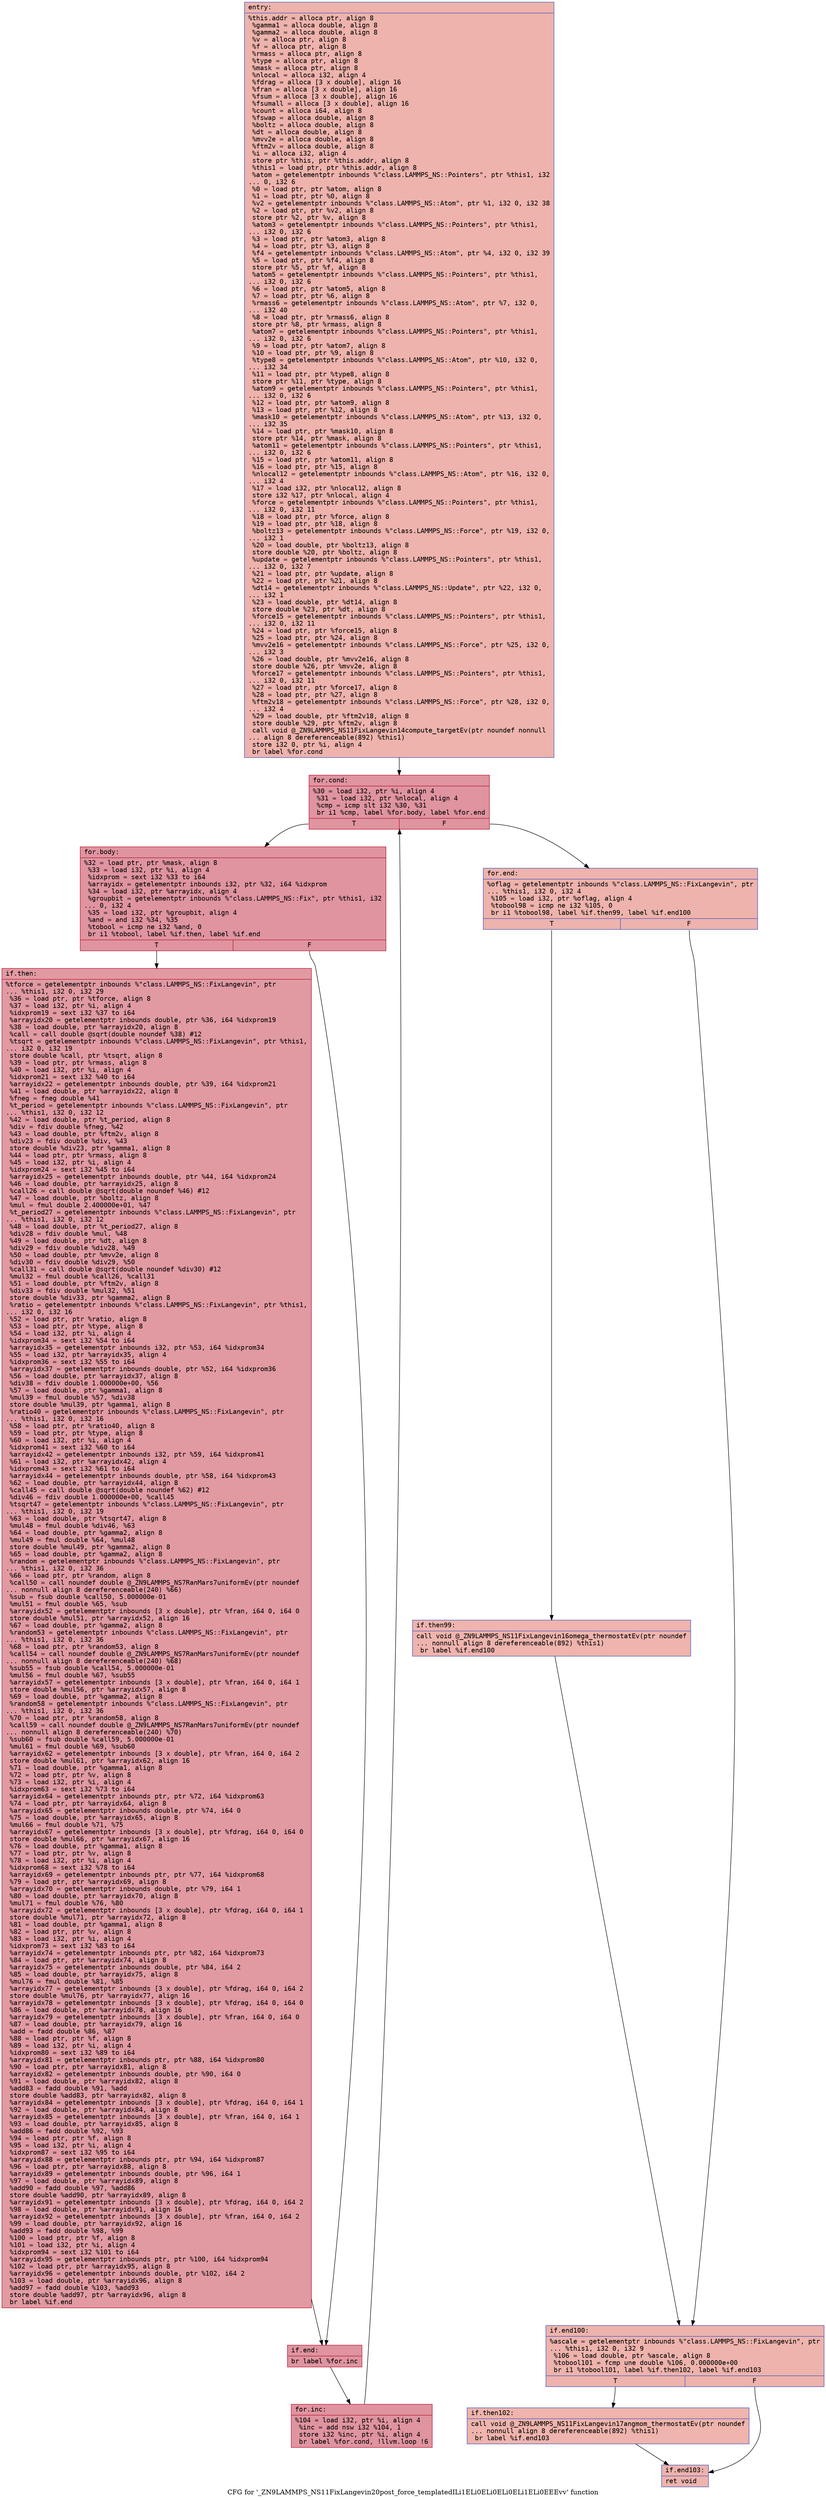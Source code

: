digraph "CFG for '_ZN9LAMMPS_NS11FixLangevin20post_force_templatedILi1ELi0ELi0ELi0ELi1ELi0EEEvv' function" {
	label="CFG for '_ZN9LAMMPS_NS11FixLangevin20post_force_templatedILi1ELi0ELi0ELi0ELi1ELi0EEEvv' function";

	Node0x55e6b1fd2960 [shape=record,color="#3d50c3ff", style=filled, fillcolor="#d6524470" fontname="Courier",label="{entry:\l|  %this.addr = alloca ptr, align 8\l  %gamma1 = alloca double, align 8\l  %gamma2 = alloca double, align 8\l  %v = alloca ptr, align 8\l  %f = alloca ptr, align 8\l  %rmass = alloca ptr, align 8\l  %type = alloca ptr, align 8\l  %mask = alloca ptr, align 8\l  %nlocal = alloca i32, align 4\l  %fdrag = alloca [3 x double], align 16\l  %fran = alloca [3 x double], align 16\l  %fsum = alloca [3 x double], align 16\l  %fsumall = alloca [3 x double], align 16\l  %count = alloca i64, align 8\l  %fswap = alloca double, align 8\l  %boltz = alloca double, align 8\l  %dt = alloca double, align 8\l  %mvv2e = alloca double, align 8\l  %ftm2v = alloca double, align 8\l  %i = alloca i32, align 4\l  store ptr %this, ptr %this.addr, align 8\l  %this1 = load ptr, ptr %this.addr, align 8\l  %atom = getelementptr inbounds %\"class.LAMMPS_NS::Pointers\", ptr %this1, i32\l... 0, i32 6\l  %0 = load ptr, ptr %atom, align 8\l  %1 = load ptr, ptr %0, align 8\l  %v2 = getelementptr inbounds %\"class.LAMMPS_NS::Atom\", ptr %1, i32 0, i32 38\l  %2 = load ptr, ptr %v2, align 8\l  store ptr %2, ptr %v, align 8\l  %atom3 = getelementptr inbounds %\"class.LAMMPS_NS::Pointers\", ptr %this1,\l... i32 0, i32 6\l  %3 = load ptr, ptr %atom3, align 8\l  %4 = load ptr, ptr %3, align 8\l  %f4 = getelementptr inbounds %\"class.LAMMPS_NS::Atom\", ptr %4, i32 0, i32 39\l  %5 = load ptr, ptr %f4, align 8\l  store ptr %5, ptr %f, align 8\l  %atom5 = getelementptr inbounds %\"class.LAMMPS_NS::Pointers\", ptr %this1,\l... i32 0, i32 6\l  %6 = load ptr, ptr %atom5, align 8\l  %7 = load ptr, ptr %6, align 8\l  %rmass6 = getelementptr inbounds %\"class.LAMMPS_NS::Atom\", ptr %7, i32 0,\l... i32 40\l  %8 = load ptr, ptr %rmass6, align 8\l  store ptr %8, ptr %rmass, align 8\l  %atom7 = getelementptr inbounds %\"class.LAMMPS_NS::Pointers\", ptr %this1,\l... i32 0, i32 6\l  %9 = load ptr, ptr %atom7, align 8\l  %10 = load ptr, ptr %9, align 8\l  %type8 = getelementptr inbounds %\"class.LAMMPS_NS::Atom\", ptr %10, i32 0,\l... i32 34\l  %11 = load ptr, ptr %type8, align 8\l  store ptr %11, ptr %type, align 8\l  %atom9 = getelementptr inbounds %\"class.LAMMPS_NS::Pointers\", ptr %this1,\l... i32 0, i32 6\l  %12 = load ptr, ptr %atom9, align 8\l  %13 = load ptr, ptr %12, align 8\l  %mask10 = getelementptr inbounds %\"class.LAMMPS_NS::Atom\", ptr %13, i32 0,\l... i32 35\l  %14 = load ptr, ptr %mask10, align 8\l  store ptr %14, ptr %mask, align 8\l  %atom11 = getelementptr inbounds %\"class.LAMMPS_NS::Pointers\", ptr %this1,\l... i32 0, i32 6\l  %15 = load ptr, ptr %atom11, align 8\l  %16 = load ptr, ptr %15, align 8\l  %nlocal12 = getelementptr inbounds %\"class.LAMMPS_NS::Atom\", ptr %16, i32 0,\l... i32 4\l  %17 = load i32, ptr %nlocal12, align 8\l  store i32 %17, ptr %nlocal, align 4\l  %force = getelementptr inbounds %\"class.LAMMPS_NS::Pointers\", ptr %this1,\l... i32 0, i32 11\l  %18 = load ptr, ptr %force, align 8\l  %19 = load ptr, ptr %18, align 8\l  %boltz13 = getelementptr inbounds %\"class.LAMMPS_NS::Force\", ptr %19, i32 0,\l... i32 1\l  %20 = load double, ptr %boltz13, align 8\l  store double %20, ptr %boltz, align 8\l  %update = getelementptr inbounds %\"class.LAMMPS_NS::Pointers\", ptr %this1,\l... i32 0, i32 7\l  %21 = load ptr, ptr %update, align 8\l  %22 = load ptr, ptr %21, align 8\l  %dt14 = getelementptr inbounds %\"class.LAMMPS_NS::Update\", ptr %22, i32 0,\l... i32 1\l  %23 = load double, ptr %dt14, align 8\l  store double %23, ptr %dt, align 8\l  %force15 = getelementptr inbounds %\"class.LAMMPS_NS::Pointers\", ptr %this1,\l... i32 0, i32 11\l  %24 = load ptr, ptr %force15, align 8\l  %25 = load ptr, ptr %24, align 8\l  %mvv2e16 = getelementptr inbounds %\"class.LAMMPS_NS::Force\", ptr %25, i32 0,\l... i32 3\l  %26 = load double, ptr %mvv2e16, align 8\l  store double %26, ptr %mvv2e, align 8\l  %force17 = getelementptr inbounds %\"class.LAMMPS_NS::Pointers\", ptr %this1,\l... i32 0, i32 11\l  %27 = load ptr, ptr %force17, align 8\l  %28 = load ptr, ptr %27, align 8\l  %ftm2v18 = getelementptr inbounds %\"class.LAMMPS_NS::Force\", ptr %28, i32 0,\l... i32 4\l  %29 = load double, ptr %ftm2v18, align 8\l  store double %29, ptr %ftm2v, align 8\l  call void @_ZN9LAMMPS_NS11FixLangevin14compute_targetEv(ptr noundef nonnull\l... align 8 dereferenceable(892) %this1)\l  store i32 0, ptr %i, align 4\l  br label %for.cond\l}"];
	Node0x55e6b1fd2960 -> Node0x55e6b1fde1e0[tooltip="entry -> for.cond\nProbability 100.00%" ];
	Node0x55e6b1fde1e0 [shape=record,color="#b70d28ff", style=filled, fillcolor="#b70d2870" fontname="Courier",label="{for.cond:\l|  %30 = load i32, ptr %i, align 4\l  %31 = load i32, ptr %nlocal, align 4\l  %cmp = icmp slt i32 %30, %31\l  br i1 %cmp, label %for.body, label %for.end\l|{<s0>T|<s1>F}}"];
	Node0x55e6b1fde1e0:s0 -> Node0x55e6b1fde460[tooltip="for.cond -> for.body\nProbability 96.88%" ];
	Node0x55e6b1fde1e0:s1 -> Node0x55e6b1fde4e0[tooltip="for.cond -> for.end\nProbability 3.12%" ];
	Node0x55e6b1fde460 [shape=record,color="#b70d28ff", style=filled, fillcolor="#b70d2870" fontname="Courier",label="{for.body:\l|  %32 = load ptr, ptr %mask, align 8\l  %33 = load i32, ptr %i, align 4\l  %idxprom = sext i32 %33 to i64\l  %arrayidx = getelementptr inbounds i32, ptr %32, i64 %idxprom\l  %34 = load i32, ptr %arrayidx, align 4\l  %groupbit = getelementptr inbounds %\"class.LAMMPS_NS::Fix\", ptr %this1, i32\l... 0, i32 4\l  %35 = load i32, ptr %groupbit, align 4\l  %and = and i32 %34, %35\l  %tobool = icmp ne i32 %and, 0\l  br i1 %tobool, label %if.then, label %if.end\l|{<s0>T|<s1>F}}"];
	Node0x55e6b1fde460:s0 -> Node0x55e6b1fdbd60[tooltip="for.body -> if.then\nProbability 62.50%" ];
	Node0x55e6b1fde460:s1 -> Node0x55e6b1fdef30[tooltip="for.body -> if.end\nProbability 37.50%" ];
	Node0x55e6b1fdbd60 [shape=record,color="#b70d28ff", style=filled, fillcolor="#bb1b2c70" fontname="Courier",label="{if.then:\l|  %tforce = getelementptr inbounds %\"class.LAMMPS_NS::FixLangevin\", ptr\l... %this1, i32 0, i32 29\l  %36 = load ptr, ptr %tforce, align 8\l  %37 = load i32, ptr %i, align 4\l  %idxprom19 = sext i32 %37 to i64\l  %arrayidx20 = getelementptr inbounds double, ptr %36, i64 %idxprom19\l  %38 = load double, ptr %arrayidx20, align 8\l  %call = call double @sqrt(double noundef %38) #12\l  %tsqrt = getelementptr inbounds %\"class.LAMMPS_NS::FixLangevin\", ptr %this1,\l... i32 0, i32 19\l  store double %call, ptr %tsqrt, align 8\l  %39 = load ptr, ptr %rmass, align 8\l  %40 = load i32, ptr %i, align 4\l  %idxprom21 = sext i32 %40 to i64\l  %arrayidx22 = getelementptr inbounds double, ptr %39, i64 %idxprom21\l  %41 = load double, ptr %arrayidx22, align 8\l  %fneg = fneg double %41\l  %t_period = getelementptr inbounds %\"class.LAMMPS_NS::FixLangevin\", ptr\l... %this1, i32 0, i32 12\l  %42 = load double, ptr %t_period, align 8\l  %div = fdiv double %fneg, %42\l  %43 = load double, ptr %ftm2v, align 8\l  %div23 = fdiv double %div, %43\l  store double %div23, ptr %gamma1, align 8\l  %44 = load ptr, ptr %rmass, align 8\l  %45 = load i32, ptr %i, align 4\l  %idxprom24 = sext i32 %45 to i64\l  %arrayidx25 = getelementptr inbounds double, ptr %44, i64 %idxprom24\l  %46 = load double, ptr %arrayidx25, align 8\l  %call26 = call double @sqrt(double noundef %46) #12\l  %47 = load double, ptr %boltz, align 8\l  %mul = fmul double 2.400000e+01, %47\l  %t_period27 = getelementptr inbounds %\"class.LAMMPS_NS::FixLangevin\", ptr\l... %this1, i32 0, i32 12\l  %48 = load double, ptr %t_period27, align 8\l  %div28 = fdiv double %mul, %48\l  %49 = load double, ptr %dt, align 8\l  %div29 = fdiv double %div28, %49\l  %50 = load double, ptr %mvv2e, align 8\l  %div30 = fdiv double %div29, %50\l  %call31 = call double @sqrt(double noundef %div30) #12\l  %mul32 = fmul double %call26, %call31\l  %51 = load double, ptr %ftm2v, align 8\l  %div33 = fdiv double %mul32, %51\l  store double %div33, ptr %gamma2, align 8\l  %ratio = getelementptr inbounds %\"class.LAMMPS_NS::FixLangevin\", ptr %this1,\l... i32 0, i32 16\l  %52 = load ptr, ptr %ratio, align 8\l  %53 = load ptr, ptr %type, align 8\l  %54 = load i32, ptr %i, align 4\l  %idxprom34 = sext i32 %54 to i64\l  %arrayidx35 = getelementptr inbounds i32, ptr %53, i64 %idxprom34\l  %55 = load i32, ptr %arrayidx35, align 4\l  %idxprom36 = sext i32 %55 to i64\l  %arrayidx37 = getelementptr inbounds double, ptr %52, i64 %idxprom36\l  %56 = load double, ptr %arrayidx37, align 8\l  %div38 = fdiv double 1.000000e+00, %56\l  %57 = load double, ptr %gamma1, align 8\l  %mul39 = fmul double %57, %div38\l  store double %mul39, ptr %gamma1, align 8\l  %ratio40 = getelementptr inbounds %\"class.LAMMPS_NS::FixLangevin\", ptr\l... %this1, i32 0, i32 16\l  %58 = load ptr, ptr %ratio40, align 8\l  %59 = load ptr, ptr %type, align 8\l  %60 = load i32, ptr %i, align 4\l  %idxprom41 = sext i32 %60 to i64\l  %arrayidx42 = getelementptr inbounds i32, ptr %59, i64 %idxprom41\l  %61 = load i32, ptr %arrayidx42, align 4\l  %idxprom43 = sext i32 %61 to i64\l  %arrayidx44 = getelementptr inbounds double, ptr %58, i64 %idxprom43\l  %62 = load double, ptr %arrayidx44, align 8\l  %call45 = call double @sqrt(double noundef %62) #12\l  %div46 = fdiv double 1.000000e+00, %call45\l  %tsqrt47 = getelementptr inbounds %\"class.LAMMPS_NS::FixLangevin\", ptr\l... %this1, i32 0, i32 19\l  %63 = load double, ptr %tsqrt47, align 8\l  %mul48 = fmul double %div46, %63\l  %64 = load double, ptr %gamma2, align 8\l  %mul49 = fmul double %64, %mul48\l  store double %mul49, ptr %gamma2, align 8\l  %65 = load double, ptr %gamma2, align 8\l  %random = getelementptr inbounds %\"class.LAMMPS_NS::FixLangevin\", ptr\l... %this1, i32 0, i32 36\l  %66 = load ptr, ptr %random, align 8\l  %call50 = call noundef double @_ZN9LAMMPS_NS7RanMars7uniformEv(ptr noundef\l... nonnull align 8 dereferenceable(240) %66)\l  %sub = fsub double %call50, 5.000000e-01\l  %mul51 = fmul double %65, %sub\l  %arrayidx52 = getelementptr inbounds [3 x double], ptr %fran, i64 0, i64 0\l  store double %mul51, ptr %arrayidx52, align 16\l  %67 = load double, ptr %gamma2, align 8\l  %random53 = getelementptr inbounds %\"class.LAMMPS_NS::FixLangevin\", ptr\l... %this1, i32 0, i32 36\l  %68 = load ptr, ptr %random53, align 8\l  %call54 = call noundef double @_ZN9LAMMPS_NS7RanMars7uniformEv(ptr noundef\l... nonnull align 8 dereferenceable(240) %68)\l  %sub55 = fsub double %call54, 5.000000e-01\l  %mul56 = fmul double %67, %sub55\l  %arrayidx57 = getelementptr inbounds [3 x double], ptr %fran, i64 0, i64 1\l  store double %mul56, ptr %arrayidx57, align 8\l  %69 = load double, ptr %gamma2, align 8\l  %random58 = getelementptr inbounds %\"class.LAMMPS_NS::FixLangevin\", ptr\l... %this1, i32 0, i32 36\l  %70 = load ptr, ptr %random58, align 8\l  %call59 = call noundef double @_ZN9LAMMPS_NS7RanMars7uniformEv(ptr noundef\l... nonnull align 8 dereferenceable(240) %70)\l  %sub60 = fsub double %call59, 5.000000e-01\l  %mul61 = fmul double %69, %sub60\l  %arrayidx62 = getelementptr inbounds [3 x double], ptr %fran, i64 0, i64 2\l  store double %mul61, ptr %arrayidx62, align 16\l  %71 = load double, ptr %gamma1, align 8\l  %72 = load ptr, ptr %v, align 8\l  %73 = load i32, ptr %i, align 4\l  %idxprom63 = sext i32 %73 to i64\l  %arrayidx64 = getelementptr inbounds ptr, ptr %72, i64 %idxprom63\l  %74 = load ptr, ptr %arrayidx64, align 8\l  %arrayidx65 = getelementptr inbounds double, ptr %74, i64 0\l  %75 = load double, ptr %arrayidx65, align 8\l  %mul66 = fmul double %71, %75\l  %arrayidx67 = getelementptr inbounds [3 x double], ptr %fdrag, i64 0, i64 0\l  store double %mul66, ptr %arrayidx67, align 16\l  %76 = load double, ptr %gamma1, align 8\l  %77 = load ptr, ptr %v, align 8\l  %78 = load i32, ptr %i, align 4\l  %idxprom68 = sext i32 %78 to i64\l  %arrayidx69 = getelementptr inbounds ptr, ptr %77, i64 %idxprom68\l  %79 = load ptr, ptr %arrayidx69, align 8\l  %arrayidx70 = getelementptr inbounds double, ptr %79, i64 1\l  %80 = load double, ptr %arrayidx70, align 8\l  %mul71 = fmul double %76, %80\l  %arrayidx72 = getelementptr inbounds [3 x double], ptr %fdrag, i64 0, i64 1\l  store double %mul71, ptr %arrayidx72, align 8\l  %81 = load double, ptr %gamma1, align 8\l  %82 = load ptr, ptr %v, align 8\l  %83 = load i32, ptr %i, align 4\l  %idxprom73 = sext i32 %83 to i64\l  %arrayidx74 = getelementptr inbounds ptr, ptr %82, i64 %idxprom73\l  %84 = load ptr, ptr %arrayidx74, align 8\l  %arrayidx75 = getelementptr inbounds double, ptr %84, i64 2\l  %85 = load double, ptr %arrayidx75, align 8\l  %mul76 = fmul double %81, %85\l  %arrayidx77 = getelementptr inbounds [3 x double], ptr %fdrag, i64 0, i64 2\l  store double %mul76, ptr %arrayidx77, align 16\l  %arrayidx78 = getelementptr inbounds [3 x double], ptr %fdrag, i64 0, i64 0\l  %86 = load double, ptr %arrayidx78, align 16\l  %arrayidx79 = getelementptr inbounds [3 x double], ptr %fran, i64 0, i64 0\l  %87 = load double, ptr %arrayidx79, align 16\l  %add = fadd double %86, %87\l  %88 = load ptr, ptr %f, align 8\l  %89 = load i32, ptr %i, align 4\l  %idxprom80 = sext i32 %89 to i64\l  %arrayidx81 = getelementptr inbounds ptr, ptr %88, i64 %idxprom80\l  %90 = load ptr, ptr %arrayidx81, align 8\l  %arrayidx82 = getelementptr inbounds double, ptr %90, i64 0\l  %91 = load double, ptr %arrayidx82, align 8\l  %add83 = fadd double %91, %add\l  store double %add83, ptr %arrayidx82, align 8\l  %arrayidx84 = getelementptr inbounds [3 x double], ptr %fdrag, i64 0, i64 1\l  %92 = load double, ptr %arrayidx84, align 8\l  %arrayidx85 = getelementptr inbounds [3 x double], ptr %fran, i64 0, i64 1\l  %93 = load double, ptr %arrayidx85, align 8\l  %add86 = fadd double %92, %93\l  %94 = load ptr, ptr %f, align 8\l  %95 = load i32, ptr %i, align 4\l  %idxprom87 = sext i32 %95 to i64\l  %arrayidx88 = getelementptr inbounds ptr, ptr %94, i64 %idxprom87\l  %96 = load ptr, ptr %arrayidx88, align 8\l  %arrayidx89 = getelementptr inbounds double, ptr %96, i64 1\l  %97 = load double, ptr %arrayidx89, align 8\l  %add90 = fadd double %97, %add86\l  store double %add90, ptr %arrayidx89, align 8\l  %arrayidx91 = getelementptr inbounds [3 x double], ptr %fdrag, i64 0, i64 2\l  %98 = load double, ptr %arrayidx91, align 16\l  %arrayidx92 = getelementptr inbounds [3 x double], ptr %fran, i64 0, i64 2\l  %99 = load double, ptr %arrayidx92, align 16\l  %add93 = fadd double %98, %99\l  %100 = load ptr, ptr %f, align 8\l  %101 = load i32, ptr %i, align 4\l  %idxprom94 = sext i32 %101 to i64\l  %arrayidx95 = getelementptr inbounds ptr, ptr %100, i64 %idxprom94\l  %102 = load ptr, ptr %arrayidx95, align 8\l  %arrayidx96 = getelementptr inbounds double, ptr %102, i64 2\l  %103 = load double, ptr %arrayidx96, align 8\l  %add97 = fadd double %103, %add93\l  store double %add97, ptr %arrayidx96, align 8\l  br label %if.end\l}"];
	Node0x55e6b1fdbd60 -> Node0x55e6b1fdef30[tooltip="if.then -> if.end\nProbability 100.00%" ];
	Node0x55e6b1fdef30 [shape=record,color="#b70d28ff", style=filled, fillcolor="#b70d2870" fontname="Courier",label="{if.end:\l|  br label %for.inc\l}"];
	Node0x55e6b1fdef30 -> Node0x55e6b1fe7930[tooltip="if.end -> for.inc\nProbability 100.00%" ];
	Node0x55e6b1fe7930 [shape=record,color="#b70d28ff", style=filled, fillcolor="#b70d2870" fontname="Courier",label="{for.inc:\l|  %104 = load i32, ptr %i, align 4\l  %inc = add nsw i32 %104, 1\l  store i32 %inc, ptr %i, align 4\l  br label %for.cond, !llvm.loop !6\l}"];
	Node0x55e6b1fe7930 -> Node0x55e6b1fde1e0[tooltip="for.inc -> for.cond\nProbability 100.00%" ];
	Node0x55e6b1fde4e0 [shape=record,color="#3d50c3ff", style=filled, fillcolor="#d6524470" fontname="Courier",label="{for.end:\l|  %oflag = getelementptr inbounds %\"class.LAMMPS_NS::FixLangevin\", ptr\l... %this1, i32 0, i32 4\l  %105 = load i32, ptr %oflag, align 4\l  %tobool98 = icmp ne i32 %105, 0\l  br i1 %tobool98, label %if.then99, label %if.end100\l|{<s0>T|<s1>F}}"];
	Node0x55e6b1fde4e0:s0 -> Node0x55e6b1fe7f40[tooltip="for.end -> if.then99\nProbability 62.50%" ];
	Node0x55e6b1fde4e0:s1 -> Node0x55e6b1fe7fc0[tooltip="for.end -> if.end100\nProbability 37.50%" ];
	Node0x55e6b1fe7f40 [shape=record,color="#3d50c3ff", style=filled, fillcolor="#d8564670" fontname="Courier",label="{if.then99:\l|  call void @_ZN9LAMMPS_NS11FixLangevin16omega_thermostatEv(ptr noundef\l... nonnull align 8 dereferenceable(892) %this1)\l  br label %if.end100\l}"];
	Node0x55e6b1fe7f40 -> Node0x55e6b1fe7fc0[tooltip="if.then99 -> if.end100\nProbability 100.00%" ];
	Node0x55e6b1fe7fc0 [shape=record,color="#3d50c3ff", style=filled, fillcolor="#d6524470" fontname="Courier",label="{if.end100:\l|  %ascale = getelementptr inbounds %\"class.LAMMPS_NS::FixLangevin\", ptr\l... %this1, i32 0, i32 9\l  %106 = load double, ptr %ascale, align 8\l  %tobool101 = fcmp une double %106, 0.000000e+00\l  br i1 %tobool101, label %if.then102, label %if.end103\l|{<s0>T|<s1>F}}"];
	Node0x55e6b1fe7fc0:s0 -> Node0x55e6b1fe84f0[tooltip="if.end100 -> if.then102\nProbability 62.50%" ];
	Node0x55e6b1fe7fc0:s1 -> Node0x55e6b1fe8570[tooltip="if.end100 -> if.end103\nProbability 37.50%" ];
	Node0x55e6b1fe84f0 [shape=record,color="#3d50c3ff", style=filled, fillcolor="#d8564670" fontname="Courier",label="{if.then102:\l|  call void @_ZN9LAMMPS_NS11FixLangevin17angmom_thermostatEv(ptr noundef\l... nonnull align 8 dereferenceable(892) %this1)\l  br label %if.end103\l}"];
	Node0x55e6b1fe84f0 -> Node0x55e6b1fe8570[tooltip="if.then102 -> if.end103\nProbability 100.00%" ];
	Node0x55e6b1fe8570 [shape=record,color="#3d50c3ff", style=filled, fillcolor="#d6524470" fontname="Courier",label="{if.end103:\l|  ret void\l}"];
}
